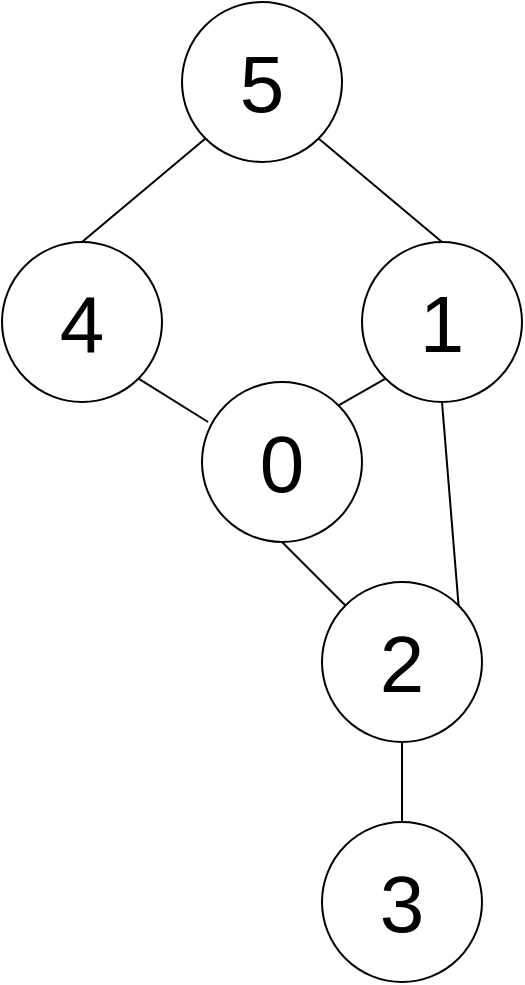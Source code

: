 <mxfile version="21.2.3" type="device">
  <diagram name="Page-1" id="j7-fWOnDBgYI6IMusq9s">
    <mxGraphModel dx="470" dy="779" grid="1" gridSize="10" guides="1" tooltips="1" connect="1" arrows="1" fold="1" page="1" pageScale="1" pageWidth="850" pageHeight="1100" math="0" shadow="0">
      <root>
        <mxCell id="0" />
        <mxCell id="1" parent="0" />
        <mxCell id="oER0Z4YhAjT8M_AFqUaL-1" value="0" style="ellipse;whiteSpace=wrap;html=1;aspect=fixed;fontSize=40;" vertex="1" parent="1">
          <mxGeometry x="260" y="540" width="80" height="80" as="geometry" />
        </mxCell>
        <mxCell id="oER0Z4YhAjT8M_AFqUaL-2" value="4" style="ellipse;whiteSpace=wrap;html=1;aspect=fixed;fontSize=40;" vertex="1" parent="1">
          <mxGeometry x="160" y="470" width="80" height="80" as="geometry" />
        </mxCell>
        <mxCell id="oER0Z4YhAjT8M_AFqUaL-3" value="3" style="ellipse;whiteSpace=wrap;html=1;aspect=fixed;fontSize=40;" vertex="1" parent="1">
          <mxGeometry x="320" y="760" width="80" height="80" as="geometry" />
        </mxCell>
        <mxCell id="oER0Z4YhAjT8M_AFqUaL-4" value="2" style="ellipse;whiteSpace=wrap;html=1;aspect=fixed;fontSize=40;" vertex="1" parent="1">
          <mxGeometry x="320" y="640" width="80" height="80" as="geometry" />
        </mxCell>
        <mxCell id="oER0Z4YhAjT8M_AFqUaL-5" value="5" style="ellipse;whiteSpace=wrap;html=1;aspect=fixed;fontSize=40;" vertex="1" parent="1">
          <mxGeometry x="250" y="350" width="80" height="80" as="geometry" />
        </mxCell>
        <mxCell id="oER0Z4YhAjT8M_AFqUaL-6" value="1" style="ellipse;whiteSpace=wrap;html=1;aspect=fixed;fontSize=40;" vertex="1" parent="1">
          <mxGeometry x="340" y="470" width="80" height="80" as="geometry" />
        </mxCell>
        <mxCell id="oER0Z4YhAjT8M_AFqUaL-7" value="" style="endArrow=none;html=1;rounded=0;entryX=1;entryY=1;entryDx=0;entryDy=0;exitX=0.5;exitY=0;exitDx=0;exitDy=0;" edge="1" parent="1" source="oER0Z4YhAjT8M_AFqUaL-6" target="oER0Z4YhAjT8M_AFqUaL-5">
          <mxGeometry width="50" height="50" relative="1" as="geometry">
            <mxPoint x="300" y="530" as="sourcePoint" />
            <mxPoint x="350" y="480" as="targetPoint" />
          </mxGeometry>
        </mxCell>
        <mxCell id="oER0Z4YhAjT8M_AFqUaL-8" value="" style="endArrow=none;html=1;rounded=0;entryX=0;entryY=1;entryDx=0;entryDy=0;exitX=0.5;exitY=0;exitDx=0;exitDy=0;" edge="1" parent="1" source="oER0Z4YhAjT8M_AFqUaL-2" target="oER0Z4YhAjT8M_AFqUaL-5">
          <mxGeometry width="50" height="50" relative="1" as="geometry">
            <mxPoint x="90" y="490" as="sourcePoint" />
            <mxPoint x="140" y="440" as="targetPoint" />
          </mxGeometry>
        </mxCell>
        <mxCell id="oER0Z4YhAjT8M_AFqUaL-9" value="" style="endArrow=none;html=1;rounded=0;entryX=1;entryY=1;entryDx=0;entryDy=0;exitX=0.038;exitY=0.25;exitDx=0;exitDy=0;exitPerimeter=0;" edge="1" parent="1" source="oER0Z4YhAjT8M_AFqUaL-1" target="oER0Z4YhAjT8M_AFqUaL-2">
          <mxGeometry width="50" height="50" relative="1" as="geometry">
            <mxPoint x="150" y="700" as="sourcePoint" />
            <mxPoint x="200" y="650" as="targetPoint" />
          </mxGeometry>
        </mxCell>
        <mxCell id="oER0Z4YhAjT8M_AFqUaL-10" value="" style="endArrow=none;html=1;rounded=0;entryX=0;entryY=1;entryDx=0;entryDy=0;exitX=1;exitY=0;exitDx=0;exitDy=0;" edge="1" parent="1" source="oER0Z4YhAjT8M_AFqUaL-1" target="oER0Z4YhAjT8M_AFqUaL-6">
          <mxGeometry width="50" height="50" relative="1" as="geometry">
            <mxPoint x="300" y="730" as="sourcePoint" />
            <mxPoint x="350" y="680" as="targetPoint" />
          </mxGeometry>
        </mxCell>
        <mxCell id="oER0Z4YhAjT8M_AFqUaL-11" value="" style="endArrow=none;html=1;rounded=0;entryX=0.5;entryY=1;entryDx=0;entryDy=0;exitX=0;exitY=0;exitDx=0;exitDy=0;" edge="1" parent="1" source="oER0Z4YhAjT8M_AFqUaL-4" target="oER0Z4YhAjT8M_AFqUaL-1">
          <mxGeometry width="50" height="50" relative="1" as="geometry">
            <mxPoint x="170" y="740" as="sourcePoint" />
            <mxPoint x="220" y="690" as="targetPoint" />
          </mxGeometry>
        </mxCell>
        <mxCell id="oER0Z4YhAjT8M_AFqUaL-12" value="" style="endArrow=none;html=1;rounded=0;entryX=0.5;entryY=1;entryDx=0;entryDy=0;exitX=1;exitY=0;exitDx=0;exitDy=0;" edge="1" parent="1" source="oER0Z4YhAjT8M_AFqUaL-4" target="oER0Z4YhAjT8M_AFqUaL-6">
          <mxGeometry width="50" height="50" relative="1" as="geometry">
            <mxPoint x="160" y="730" as="sourcePoint" />
            <mxPoint x="210" y="680" as="targetPoint" />
          </mxGeometry>
        </mxCell>
        <mxCell id="oER0Z4YhAjT8M_AFqUaL-13" value="" style="endArrow=none;html=1;rounded=0;entryX=0.5;entryY=1;entryDx=0;entryDy=0;exitX=0.5;exitY=0;exitDx=0;exitDy=0;" edge="1" parent="1" source="oER0Z4YhAjT8M_AFqUaL-3" target="oER0Z4YhAjT8M_AFqUaL-4">
          <mxGeometry width="50" height="50" relative="1" as="geometry">
            <mxPoint x="240" y="810" as="sourcePoint" />
            <mxPoint x="230" y="840" as="targetPoint" />
          </mxGeometry>
        </mxCell>
      </root>
    </mxGraphModel>
  </diagram>
</mxfile>
